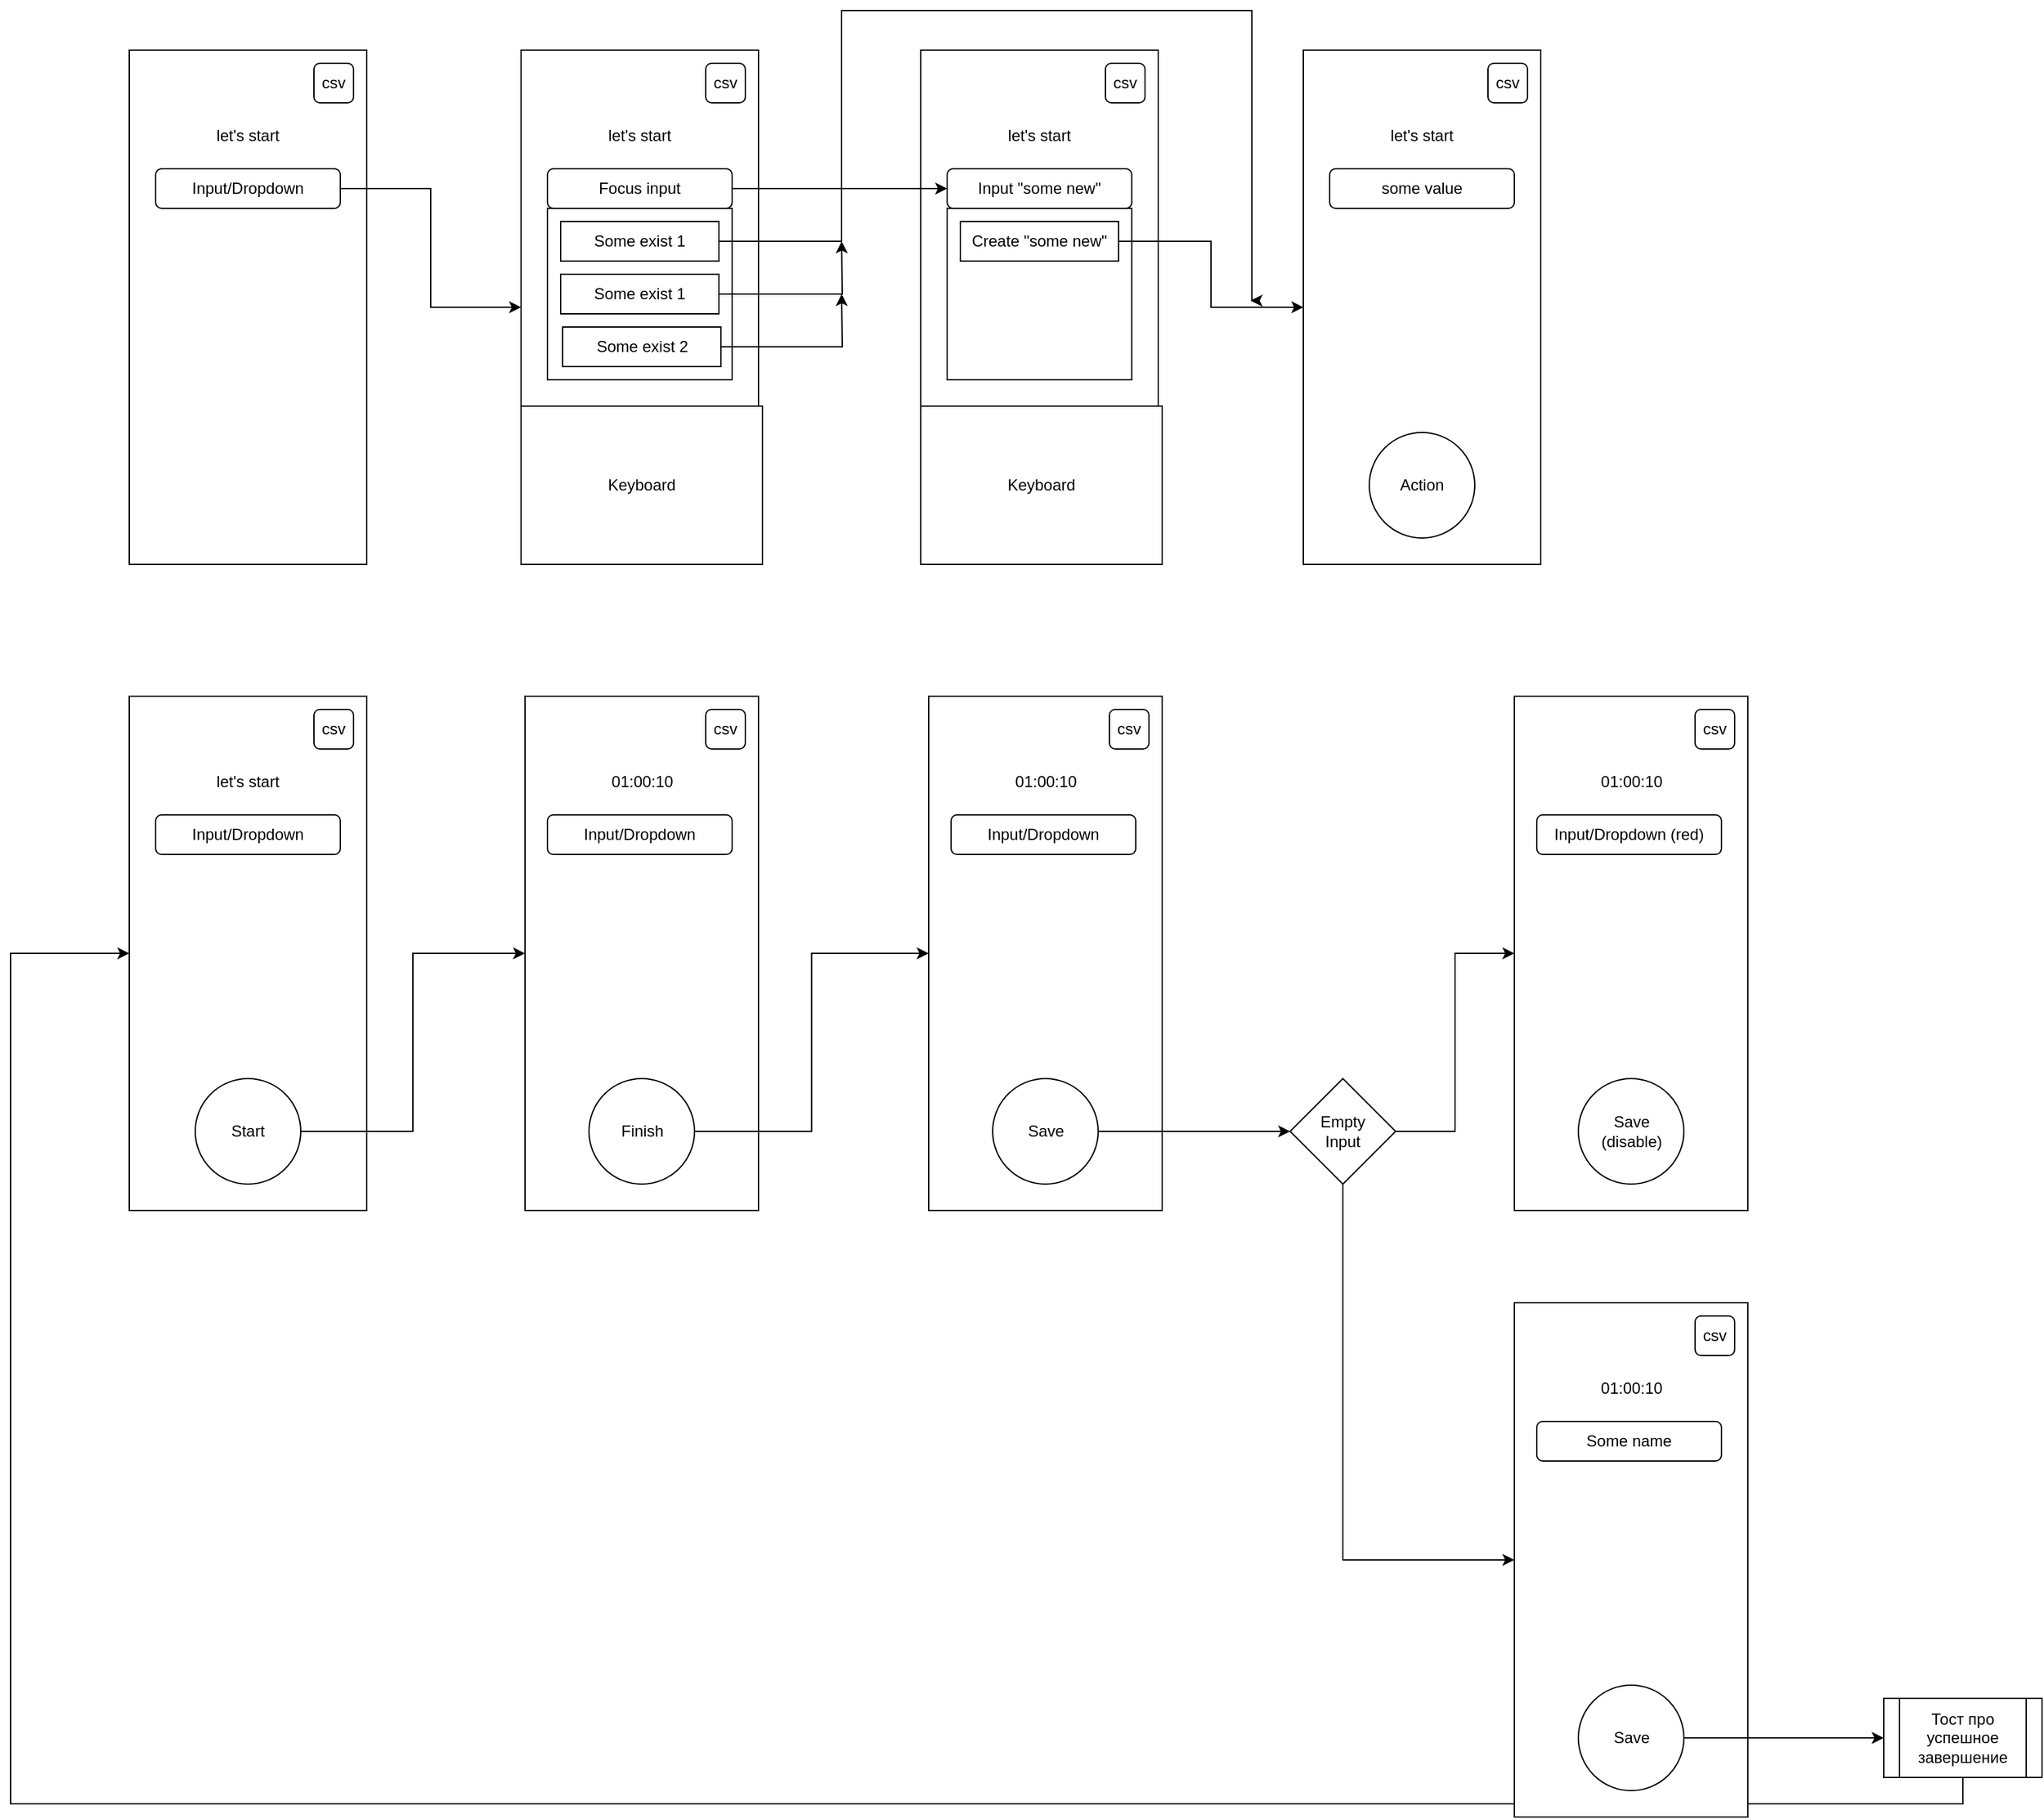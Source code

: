 <mxfile version="26.2.14">
  <diagram name="Страница — 1" id="y-AcWD9tajww8vdDUaqI">
    <mxGraphModel dx="1892" dy="1288" grid="1" gridSize="10" guides="1" tooltips="1" connect="1" arrows="1" fold="1" page="1" pageScale="1" pageWidth="827" pageHeight="1169" math="0" shadow="0">
      <root>
        <mxCell id="0" />
        <mxCell id="1" parent="0" />
        <mxCell id="drB2hPrYOKX4yrLXvcuT-1" value="" style="rounded=0;whiteSpace=wrap;html=1;" parent="1" vertex="1">
          <mxGeometry x="140" y="570" width="180" height="390" as="geometry" />
        </mxCell>
        <mxCell id="9B7edebMSM4nq_eHFCMY-51" style="edgeStyle=orthogonalEdgeStyle;rounded=0;orthogonalLoop=1;jettySize=auto;html=1;exitX=1;exitY=0.5;exitDx=0;exitDy=0;entryX=0;entryY=0.5;entryDx=0;entryDy=0;" edge="1" parent="1" source="drB2hPrYOKX4yrLXvcuT-2" target="drB2hPrYOKX4yrLXvcuT-3">
          <mxGeometry relative="1" as="geometry" />
        </mxCell>
        <mxCell id="drB2hPrYOKX4yrLXvcuT-2" value="Start" style="ellipse;whiteSpace=wrap;html=1;aspect=fixed;" parent="1" vertex="1">
          <mxGeometry x="190" y="860" width="80" height="80" as="geometry" />
        </mxCell>
        <mxCell id="drB2hPrYOKX4yrLXvcuT-3" value="" style="rounded=0;whiteSpace=wrap;html=1;" parent="1" vertex="1">
          <mxGeometry x="440" y="570" width="177" height="390" as="geometry" />
        </mxCell>
        <mxCell id="drB2hPrYOKX4yrLXvcuT-7" value="01:00:10" style="text;html=1;align=center;verticalAlign=middle;whiteSpace=wrap;rounded=0;" parent="1" vertex="1">
          <mxGeometry x="498.5" y="620" width="60" height="30" as="geometry" />
        </mxCell>
        <mxCell id="drB2hPrYOKX4yrLXvcuT-42" value="let&#39;s start" style="text;html=1;align=center;verticalAlign=middle;whiteSpace=wrap;rounded=0;" parent="1" vertex="1">
          <mxGeometry x="200" y="620" width="60" height="30" as="geometry" />
        </mxCell>
        <mxCell id="drB2hPrYOKX4yrLXvcuT-48" value="csv" style="rounded=1;whiteSpace=wrap;html=1;" parent="1" vertex="1">
          <mxGeometry x="280" y="580" width="30" height="30" as="geometry" />
        </mxCell>
        <mxCell id="drB2hPrYOKX4yrLXvcuT-49" value="csv" style="rounded=1;whiteSpace=wrap;html=1;" parent="1" vertex="1">
          <mxGeometry x="577" y="580" width="30" height="30" as="geometry" />
        </mxCell>
        <mxCell id="9B7edebMSM4nq_eHFCMY-60" style="edgeStyle=orthogonalEdgeStyle;rounded=0;orthogonalLoop=1;jettySize=auto;html=1;exitX=0.5;exitY=1;exitDx=0;exitDy=0;entryX=0;entryY=0.5;entryDx=0;entryDy=0;" edge="1" parent="1" source="drB2hPrYOKX4yrLXvcuT-61" target="drB2hPrYOKX4yrLXvcuT-1">
          <mxGeometry relative="1" as="geometry">
            <Array as="points">
              <mxPoint x="1530" y="1410" />
              <mxPoint x="50" y="1410" />
              <mxPoint x="50" y="765" />
            </Array>
          </mxGeometry>
        </mxCell>
        <mxCell id="drB2hPrYOKX4yrLXvcuT-61" value="Тост про успешное завершение" style="shape=process;whiteSpace=wrap;html=1;backgroundOutline=1;" parent="1" vertex="1">
          <mxGeometry x="1470" y="1330" width="120" height="60" as="geometry" />
        </mxCell>
        <mxCell id="9B7edebMSM4nq_eHFCMY-52" style="edgeStyle=orthogonalEdgeStyle;rounded=0;orthogonalLoop=1;jettySize=auto;html=1;exitX=1;exitY=0.5;exitDx=0;exitDy=0;entryX=0;entryY=0.5;entryDx=0;entryDy=0;" edge="1" parent="1" source="9B7edebMSM4nq_eHFCMY-1" target="9B7edebMSM4nq_eHFCMY-33">
          <mxGeometry relative="1" as="geometry" />
        </mxCell>
        <mxCell id="9B7edebMSM4nq_eHFCMY-1" value="Finish" style="ellipse;whiteSpace=wrap;html=1;aspect=fixed;" vertex="1" parent="1">
          <mxGeometry x="488.5" y="860" width="80" height="80" as="geometry" />
        </mxCell>
        <mxCell id="9B7edebMSM4nq_eHFCMY-3" value="Input/Dropdown" style="rounded=1;whiteSpace=wrap;html=1;" vertex="1" parent="1">
          <mxGeometry x="160" y="660" width="140" height="30" as="geometry" />
        </mxCell>
        <mxCell id="9B7edebMSM4nq_eHFCMY-12" value="" style="rounded=0;whiteSpace=wrap;html=1;" vertex="1" parent="1">
          <mxGeometry x="437" y="80" width="180" height="390" as="geometry" />
        </mxCell>
        <mxCell id="9B7edebMSM4nq_eHFCMY-13" value="Start" style="ellipse;whiteSpace=wrap;html=1;aspect=fixed;" vertex="1" parent="1">
          <mxGeometry x="487" y="370" width="80" height="80" as="geometry" />
        </mxCell>
        <mxCell id="9B7edebMSM4nq_eHFCMY-14" value="let&#39;s start" style="text;html=1;align=center;verticalAlign=middle;whiteSpace=wrap;rounded=0;" vertex="1" parent="1">
          <mxGeometry x="497" y="130" width="60" height="30" as="geometry" />
        </mxCell>
        <mxCell id="9B7edebMSM4nq_eHFCMY-15" value="csv" style="rounded=1;whiteSpace=wrap;html=1;" vertex="1" parent="1">
          <mxGeometry x="577" y="90" width="30" height="30" as="geometry" />
        </mxCell>
        <mxCell id="9B7edebMSM4nq_eHFCMY-16" value="Focus input" style="rounded=1;whiteSpace=wrap;html=1;" vertex="1" parent="1">
          <mxGeometry x="457" y="170" width="140" height="30" as="geometry" />
        </mxCell>
        <mxCell id="9B7edebMSM4nq_eHFCMY-17" value="" style="rounded=0;whiteSpace=wrap;html=1;" vertex="1" parent="1">
          <mxGeometry x="457" y="200" width="140" height="130" as="geometry" />
        </mxCell>
        <mxCell id="9B7edebMSM4nq_eHFCMY-77" style="edgeStyle=orthogonalEdgeStyle;rounded=0;orthogonalLoop=1;jettySize=auto;html=1;exitX=1;exitY=0.5;exitDx=0;exitDy=0;" edge="1" parent="1" source="9B7edebMSM4nq_eHFCMY-18">
          <mxGeometry relative="1" as="geometry">
            <mxPoint x="990" y="270" as="targetPoint" />
            <Array as="points">
              <mxPoint x="680" y="225" />
              <mxPoint x="680" y="50" />
              <mxPoint x="991" y="50" />
              <mxPoint x="991" y="270" />
            </Array>
          </mxGeometry>
        </mxCell>
        <mxCell id="9B7edebMSM4nq_eHFCMY-18" value="Some exist 1" style="rounded=0;whiteSpace=wrap;html=1;" vertex="1" parent="1">
          <mxGeometry x="467" y="210" width="120" height="30" as="geometry" />
        </mxCell>
        <mxCell id="9B7edebMSM4nq_eHFCMY-79" style="edgeStyle=orthogonalEdgeStyle;rounded=0;orthogonalLoop=1;jettySize=auto;html=1;exitX=1;exitY=0.5;exitDx=0;exitDy=0;" edge="1" parent="1" source="9B7edebMSM4nq_eHFCMY-19">
          <mxGeometry relative="1" as="geometry">
            <mxPoint x="680" y="265" as="targetPoint" />
          </mxGeometry>
        </mxCell>
        <mxCell id="9B7edebMSM4nq_eHFCMY-19" value="Some exist 2" style="rounded=0;whiteSpace=wrap;html=1;" vertex="1" parent="1">
          <mxGeometry x="468.5" y="290" width="120" height="30" as="geometry" />
        </mxCell>
        <mxCell id="9B7edebMSM4nq_eHFCMY-78" style="edgeStyle=orthogonalEdgeStyle;rounded=0;orthogonalLoop=1;jettySize=auto;html=1;exitX=1;exitY=0.5;exitDx=0;exitDy=0;" edge="1" parent="1" source="9B7edebMSM4nq_eHFCMY-20">
          <mxGeometry relative="1" as="geometry">
            <mxPoint x="680" y="225" as="targetPoint" />
          </mxGeometry>
        </mxCell>
        <mxCell id="9B7edebMSM4nq_eHFCMY-20" value="Some exist 1" style="rounded=0;whiteSpace=wrap;html=1;" vertex="1" parent="1">
          <mxGeometry x="467" y="250" width="120" height="30" as="geometry" />
        </mxCell>
        <mxCell id="9B7edebMSM4nq_eHFCMY-21" value="Keyboard" style="rounded=0;whiteSpace=wrap;html=1;" vertex="1" parent="1">
          <mxGeometry x="437" y="350" width="183" height="120" as="geometry" />
        </mxCell>
        <mxCell id="9B7edebMSM4nq_eHFCMY-22" value="" style="rounded=0;whiteSpace=wrap;html=1;" vertex="1" parent="1">
          <mxGeometry x="740" y="80" width="180" height="390" as="geometry" />
        </mxCell>
        <mxCell id="9B7edebMSM4nq_eHFCMY-23" value="Start" style="ellipse;whiteSpace=wrap;html=1;aspect=fixed;" vertex="1" parent="1">
          <mxGeometry x="790" y="370" width="80" height="80" as="geometry" />
        </mxCell>
        <mxCell id="9B7edebMSM4nq_eHFCMY-24" value="let&#39;s start" style="text;html=1;align=center;verticalAlign=middle;whiteSpace=wrap;rounded=0;" vertex="1" parent="1">
          <mxGeometry x="800" y="130" width="60" height="30" as="geometry" />
        </mxCell>
        <mxCell id="9B7edebMSM4nq_eHFCMY-25" value="csv" style="rounded=1;whiteSpace=wrap;html=1;" vertex="1" parent="1">
          <mxGeometry x="880" y="90" width="30" height="30" as="geometry" />
        </mxCell>
        <mxCell id="9B7edebMSM4nq_eHFCMY-26" value="Input &quot;some new&quot;" style="rounded=1;whiteSpace=wrap;html=1;" vertex="1" parent="1">
          <mxGeometry x="760" y="170" width="140" height="30" as="geometry" />
        </mxCell>
        <mxCell id="9B7edebMSM4nq_eHFCMY-27" value="" style="rounded=0;whiteSpace=wrap;html=1;" vertex="1" parent="1">
          <mxGeometry x="760" y="200" width="140" height="130" as="geometry" />
        </mxCell>
        <mxCell id="9B7edebMSM4nq_eHFCMY-76" style="edgeStyle=orthogonalEdgeStyle;rounded=0;orthogonalLoop=1;jettySize=auto;html=1;exitX=1;exitY=0.5;exitDx=0;exitDy=0;entryX=0;entryY=0.5;entryDx=0;entryDy=0;" edge="1" parent="1" source="9B7edebMSM4nq_eHFCMY-28" target="9B7edebMSM4nq_eHFCMY-68">
          <mxGeometry relative="1" as="geometry" />
        </mxCell>
        <mxCell id="9B7edebMSM4nq_eHFCMY-28" value="Create &quot;some new&quot;" style="rounded=0;whiteSpace=wrap;html=1;" vertex="1" parent="1">
          <mxGeometry x="770" y="210" width="120" height="30" as="geometry" />
        </mxCell>
        <mxCell id="9B7edebMSM4nq_eHFCMY-31" value="Keyboard" style="rounded=0;whiteSpace=wrap;html=1;" vertex="1" parent="1">
          <mxGeometry x="740" y="350" width="183" height="120" as="geometry" />
        </mxCell>
        <mxCell id="9B7edebMSM4nq_eHFCMY-32" value="Input/Dropdown" style="rounded=1;whiteSpace=wrap;html=1;" vertex="1" parent="1">
          <mxGeometry x="457" y="660" width="140" height="30" as="geometry" />
        </mxCell>
        <mxCell id="9B7edebMSM4nq_eHFCMY-33" value="" style="rounded=0;whiteSpace=wrap;html=1;" vertex="1" parent="1">
          <mxGeometry x="746" y="570" width="177" height="390" as="geometry" />
        </mxCell>
        <mxCell id="9B7edebMSM4nq_eHFCMY-34" value="01:00:10" style="text;html=1;align=center;verticalAlign=middle;whiteSpace=wrap;rounded=0;" vertex="1" parent="1">
          <mxGeometry x="804.5" y="620" width="60" height="30" as="geometry" />
        </mxCell>
        <mxCell id="9B7edebMSM4nq_eHFCMY-35" value="csv" style="rounded=1;whiteSpace=wrap;html=1;" vertex="1" parent="1">
          <mxGeometry x="883" y="580" width="30" height="30" as="geometry" />
        </mxCell>
        <mxCell id="9B7edebMSM4nq_eHFCMY-39" style="edgeStyle=orthogonalEdgeStyle;rounded=0;orthogonalLoop=1;jettySize=auto;html=1;exitX=1;exitY=0.5;exitDx=0;exitDy=0;entryX=0;entryY=0.5;entryDx=0;entryDy=0;" edge="1" parent="1" source="9B7edebMSM4nq_eHFCMY-36" target="9B7edebMSM4nq_eHFCMY-38">
          <mxGeometry relative="1" as="geometry" />
        </mxCell>
        <mxCell id="9B7edebMSM4nq_eHFCMY-36" value="Save" style="ellipse;whiteSpace=wrap;html=1;aspect=fixed;" vertex="1" parent="1">
          <mxGeometry x="794.5" y="860" width="80" height="80" as="geometry" />
        </mxCell>
        <mxCell id="9B7edebMSM4nq_eHFCMY-37" value="Input/Dropdown" style="rounded=1;whiteSpace=wrap;html=1;" vertex="1" parent="1">
          <mxGeometry x="763" y="660" width="140" height="30" as="geometry" />
        </mxCell>
        <mxCell id="9B7edebMSM4nq_eHFCMY-50" style="edgeStyle=orthogonalEdgeStyle;rounded=0;orthogonalLoop=1;jettySize=auto;html=1;exitX=1;exitY=0.5;exitDx=0;exitDy=0;entryX=0;entryY=0.5;entryDx=0;entryDy=0;" edge="1" parent="1" source="9B7edebMSM4nq_eHFCMY-38" target="9B7edebMSM4nq_eHFCMY-45">
          <mxGeometry relative="1" as="geometry" />
        </mxCell>
        <mxCell id="9B7edebMSM4nq_eHFCMY-58" style="edgeStyle=orthogonalEdgeStyle;rounded=0;orthogonalLoop=1;jettySize=auto;html=1;exitX=0.5;exitY=1;exitDx=0;exitDy=0;entryX=0;entryY=0.5;entryDx=0;entryDy=0;" edge="1" parent="1" source="9B7edebMSM4nq_eHFCMY-38" target="9B7edebMSM4nq_eHFCMY-53">
          <mxGeometry relative="1" as="geometry" />
        </mxCell>
        <mxCell id="9B7edebMSM4nq_eHFCMY-38" value="Empty&lt;div&gt;Input&lt;/div&gt;" style="rhombus;whiteSpace=wrap;html=1;" vertex="1" parent="1">
          <mxGeometry x="1020" y="860" width="80" height="80" as="geometry" />
        </mxCell>
        <mxCell id="9B7edebMSM4nq_eHFCMY-45" value="" style="rounded=0;whiteSpace=wrap;html=1;" vertex="1" parent="1">
          <mxGeometry x="1190" y="570" width="177" height="390" as="geometry" />
        </mxCell>
        <mxCell id="9B7edebMSM4nq_eHFCMY-46" value="01:00:10" style="text;html=1;align=center;verticalAlign=middle;whiteSpace=wrap;rounded=0;" vertex="1" parent="1">
          <mxGeometry x="1248.5" y="620" width="60" height="30" as="geometry" />
        </mxCell>
        <mxCell id="9B7edebMSM4nq_eHFCMY-47" value="csv" style="rounded=1;whiteSpace=wrap;html=1;" vertex="1" parent="1">
          <mxGeometry x="1327" y="580" width="30" height="30" as="geometry" />
        </mxCell>
        <mxCell id="9B7edebMSM4nq_eHFCMY-48" value="&lt;span&gt;Save&lt;/span&gt;&lt;div&gt;(disable)&lt;/div&gt;" style="ellipse;whiteSpace=wrap;html=1;aspect=fixed;" vertex="1" parent="1">
          <mxGeometry x="1238.5" y="860" width="80" height="80" as="geometry" />
        </mxCell>
        <mxCell id="9B7edebMSM4nq_eHFCMY-49" value="Input/Dropdown (red)" style="rounded=1;whiteSpace=wrap;html=1;" vertex="1" parent="1">
          <mxGeometry x="1207" y="660" width="140" height="30" as="geometry" />
        </mxCell>
        <mxCell id="9B7edebMSM4nq_eHFCMY-53" value="" style="rounded=0;whiteSpace=wrap;html=1;" vertex="1" parent="1">
          <mxGeometry x="1190" y="1030" width="177" height="390" as="geometry" />
        </mxCell>
        <mxCell id="9B7edebMSM4nq_eHFCMY-54" value="01:00:10" style="text;html=1;align=center;verticalAlign=middle;whiteSpace=wrap;rounded=0;" vertex="1" parent="1">
          <mxGeometry x="1248.5" y="1080" width="60" height="30" as="geometry" />
        </mxCell>
        <mxCell id="9B7edebMSM4nq_eHFCMY-55" value="csv" style="rounded=1;whiteSpace=wrap;html=1;" vertex="1" parent="1">
          <mxGeometry x="1327" y="1040" width="30" height="30" as="geometry" />
        </mxCell>
        <mxCell id="9B7edebMSM4nq_eHFCMY-59" style="edgeStyle=orthogonalEdgeStyle;rounded=0;orthogonalLoop=1;jettySize=auto;html=1;exitX=1;exitY=0.5;exitDx=0;exitDy=0;entryX=0;entryY=0.5;entryDx=0;entryDy=0;" edge="1" parent="1" source="9B7edebMSM4nq_eHFCMY-56" target="drB2hPrYOKX4yrLXvcuT-61">
          <mxGeometry relative="1" as="geometry" />
        </mxCell>
        <mxCell id="9B7edebMSM4nq_eHFCMY-56" value="&lt;span&gt;Save&lt;/span&gt;" style="ellipse;whiteSpace=wrap;html=1;aspect=fixed;" vertex="1" parent="1">
          <mxGeometry x="1238.5" y="1320" width="80" height="80" as="geometry" />
        </mxCell>
        <mxCell id="9B7edebMSM4nq_eHFCMY-57" value="Some name" style="rounded=1;whiteSpace=wrap;html=1;" vertex="1" parent="1">
          <mxGeometry x="1207" y="1120" width="140" height="30" as="geometry" />
        </mxCell>
        <mxCell id="9B7edebMSM4nq_eHFCMY-61" value="" style="rounded=0;whiteSpace=wrap;html=1;" vertex="1" parent="1">
          <mxGeometry x="140" y="80" width="180" height="390" as="geometry" />
        </mxCell>
        <mxCell id="9B7edebMSM4nq_eHFCMY-63" value="let&#39;s start" style="text;html=1;align=center;verticalAlign=middle;whiteSpace=wrap;rounded=0;" vertex="1" parent="1">
          <mxGeometry x="200" y="130" width="60" height="30" as="geometry" />
        </mxCell>
        <mxCell id="9B7edebMSM4nq_eHFCMY-64" value="csv" style="rounded=1;whiteSpace=wrap;html=1;" vertex="1" parent="1">
          <mxGeometry x="280" y="90" width="30" height="30" as="geometry" />
        </mxCell>
        <mxCell id="9B7edebMSM4nq_eHFCMY-66" style="edgeStyle=orthogonalEdgeStyle;rounded=0;orthogonalLoop=1;jettySize=auto;html=1;exitX=1;exitY=0.5;exitDx=0;exitDy=0;entryX=0;entryY=0.5;entryDx=0;entryDy=0;" edge="1" parent="1" source="9B7edebMSM4nq_eHFCMY-65" target="9B7edebMSM4nq_eHFCMY-12">
          <mxGeometry relative="1" as="geometry" />
        </mxCell>
        <mxCell id="9B7edebMSM4nq_eHFCMY-65" value="Input/Dropdown" style="rounded=1;whiteSpace=wrap;html=1;" vertex="1" parent="1">
          <mxGeometry x="160" y="170" width="140" height="30" as="geometry" />
        </mxCell>
        <mxCell id="9B7edebMSM4nq_eHFCMY-67" style="edgeStyle=orthogonalEdgeStyle;rounded=0;orthogonalLoop=1;jettySize=auto;html=1;exitX=1;exitY=0.5;exitDx=0;exitDy=0;entryX=0;entryY=0.5;entryDx=0;entryDy=0;" edge="1" parent="1" source="9B7edebMSM4nq_eHFCMY-16" target="9B7edebMSM4nq_eHFCMY-26">
          <mxGeometry relative="1" as="geometry" />
        </mxCell>
        <mxCell id="9B7edebMSM4nq_eHFCMY-68" value="" style="rounded=0;whiteSpace=wrap;html=1;" vertex="1" parent="1">
          <mxGeometry x="1030" y="80" width="180" height="390" as="geometry" />
        </mxCell>
        <mxCell id="9B7edebMSM4nq_eHFCMY-69" value="Action" style="ellipse;whiteSpace=wrap;html=1;aspect=fixed;" vertex="1" parent="1">
          <mxGeometry x="1080" y="370" width="80" height="80" as="geometry" />
        </mxCell>
        <mxCell id="9B7edebMSM4nq_eHFCMY-70" value="let&#39;s start" style="text;html=1;align=center;verticalAlign=middle;whiteSpace=wrap;rounded=0;" vertex="1" parent="1">
          <mxGeometry x="1090" y="130" width="60" height="30" as="geometry" />
        </mxCell>
        <mxCell id="9B7edebMSM4nq_eHFCMY-71" value="csv" style="rounded=1;whiteSpace=wrap;html=1;" vertex="1" parent="1">
          <mxGeometry x="1170" y="90" width="30" height="30" as="geometry" />
        </mxCell>
        <mxCell id="9B7edebMSM4nq_eHFCMY-72" value="some value" style="rounded=1;whiteSpace=wrap;html=1;" vertex="1" parent="1">
          <mxGeometry x="1050" y="170" width="140" height="30" as="geometry" />
        </mxCell>
      </root>
    </mxGraphModel>
  </diagram>
</mxfile>
